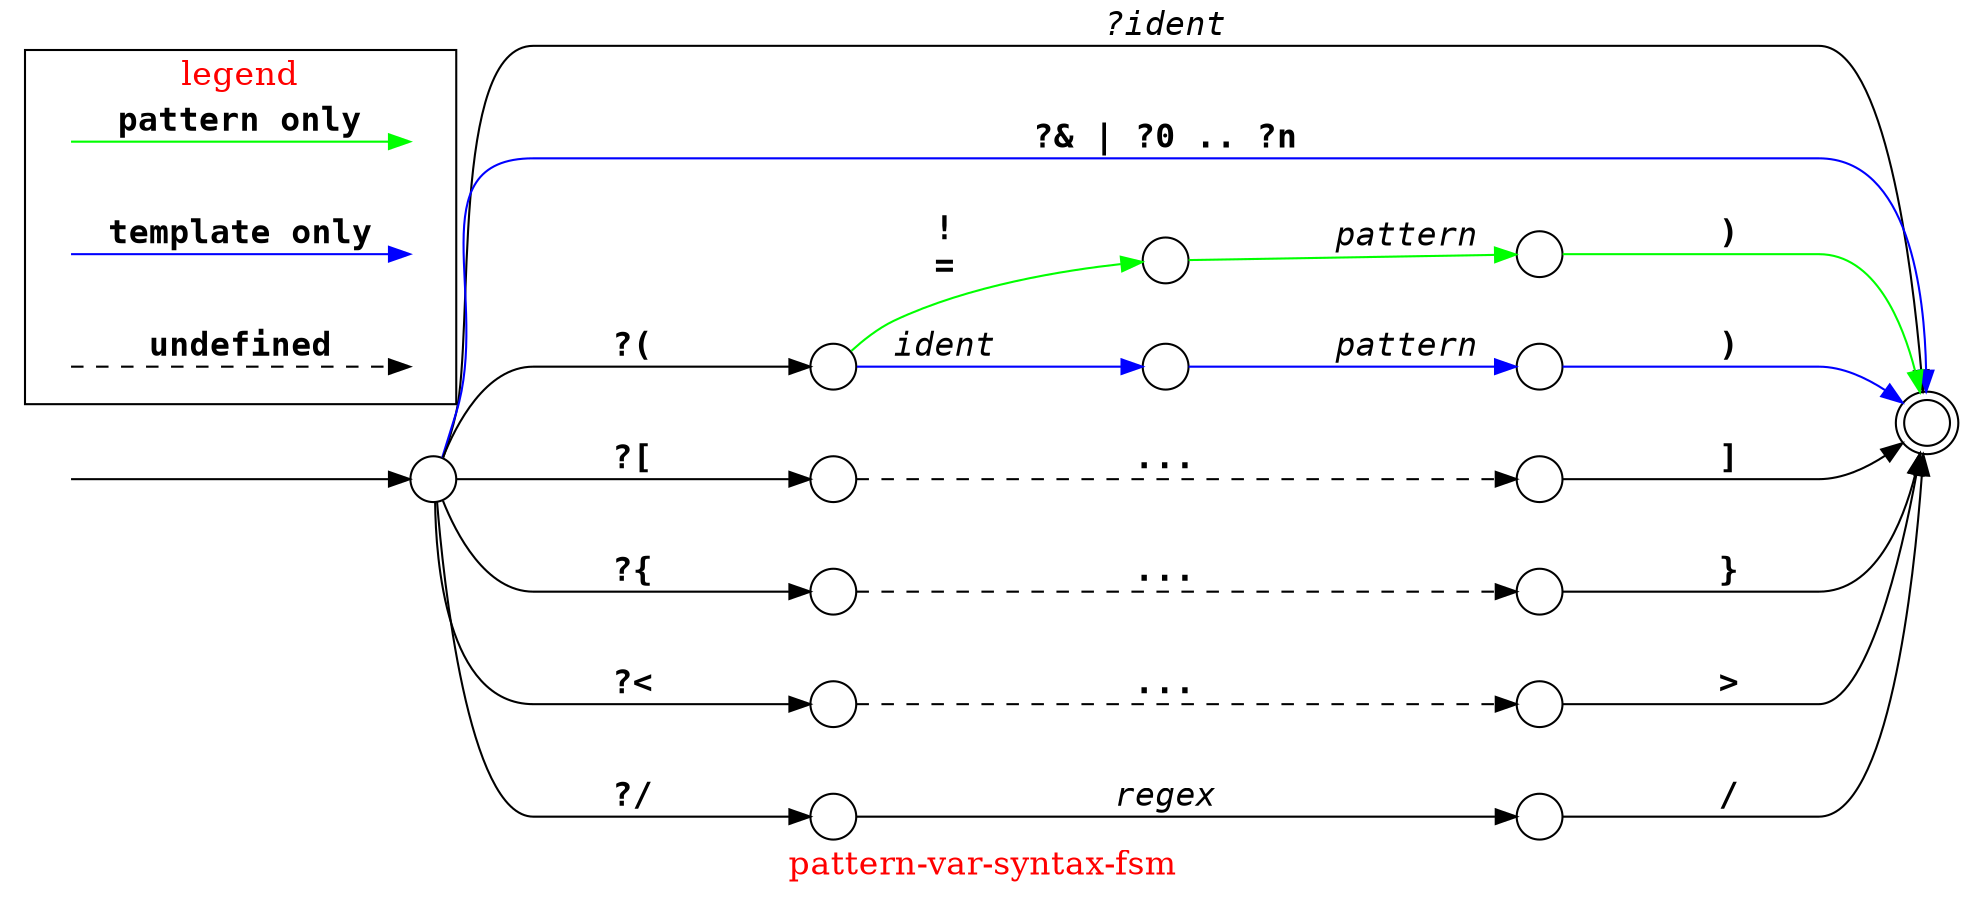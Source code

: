 // Copyright (C) 2007 - 2015 Robert Nielsen <robert@dakota.org>
//
// Licensed under the Apache License, Version 2.0 (the "License");
// you may not use this file except in compliance with the License.
// You may obtain a copy of the License at
//
//      http://www.apache.org/licenses/LICENSE-2.0
//
// Unless required by applicable law or agreed to in writing, software
// distributed under the License is distributed on an "AS IS" BASIS,
// WITHOUT WARRANTIES OR CONDITIONS OF ANY KIND, either express or implied.
// See the License for the specific language governing permissions and
// limitations under the License.

// ?ident           // equivalent to ?{ident} ?
// ?(!|=   pattern) // look-around assertion (only in pattern)
// ?(:     pattern) // grouping, but not for ?1, ?2, etc
// ?(ident pattern) // template call with arguments (only in template)
// ?/regex/
// ?{ ... }
// ?[ ... ]
// ?< ... >
// ?0 (or ?& ?)
// ?1 - ?n // (only in template)
// ??ident
// ?{identifier = token}    // constraint with default
//   operators for ${}: (bash parameter expansion) :- := :? :+
// ?' ... '
// ?" ... "

// how about ?SRC-FILE ?SRC-LINE ?SRC-SCOPE (function/namespace/klass/trait/...)
//           ?FILE     ?LINE     ?MACRO    ?AUX-RULE ?AUX-RULE-NUM ?RULE-NUM

digraph "pattern-var-syntax-fsm" {
  graph [ label = "\G", fontcolor = red, fontsize = 16 ];
  graph [ rankdir = "LR",
          center = true,
          //size = "7.5,10",
          //page = "8.5,11",
        ];

  node [ shape = circle,
         width = 0.6,
         fontsize = 16,
       ];
  node [ label = "", width = 0.3 ]; // comment out this line if you want the node names displayed

  // on OS X/darwin it wants Courier-Bold and Courier-Oblique
  edge [ fontname = "Courier-Bold",
         fontsize = 16,
       ];

  00 [ shape = none, style = invis ];
  50 [ shape = doublecircle ];

  00 -> 10 [ ]; // begin
  20 -> 30 [ label = "!\l=",
             color = green,
             len = 0.5,
           ];
  30 -> 40 [ label = "pattern",
             fontname = "Courier-Oblique",
             color = green,
             len = 0.5,
           ];
  40 -> 50 [ label = ")",
             color = green,
           ];
  20 -> 31 [ label = "ident",
             fontname = "Courier-Oblique",
             color = blue,
             len = 0.5,
           ];
  31 -> 41 [ label = "pattern",
             fontname = "Courier-Oblique",
             color = blue,
             len = 0.5,
           ];
  41 -> 50 [ label = ")",
             color = blue,
           ];
  23 -> 43 [ label = "...",
             style = dashed,
           ];
  24 -> 44 [ label = "...",
             style = dashed,
           ];
  25 -> 45 [ label = "...",
             style = dashed,
           ];
  10 -> 50 [ label = "?ident",
             minlen = 4.0,
             fontname = "Courier-Oblique",
           ];
  10 -> 20 [ label = "?(",
             minlen = 4.0,
           ];
  10 -> 23 [ label = "?[",
             minlen = 4.0,
           ];
  10 -> 24 [ label = "?{",
             minlen = 4.0,
           ];
  10 -> 25 [ label = "?<",
             minlen = 4.0,
           ];
  10 -> 22 [ label = "?/",
             minlen = 4.0,
           ];
  22 -> 42 [ label = "regex",
             fontname = "Courier-Oblique",
           ];
  42 -> 50 [ label = "/",
             minlen = 4.0,
           ];
  10 -> 50 [ label = "?& | ?0 .. ?n",
             color = blue,
           ];
  43 -> 50 [ label = "]",
             minlen = 4.0,
           ];
  44 -> 50 [ label = "}",
             minlen = 4.0,
           ];
  45 -> 50 [ label = ">",
             minlen = 4.0,
           ];

  subgraph { graph [ rank = same ]; 20;     22; 23; 24; 25; }
  subgraph { graph [ rank = same ]; 40; 41; 42; 43; 44; 45; }

  subgraph "cluster-legend" {
    graph [ label = "legend", margin = "0,0" ];
    node [ style = invis, shape = none ];
    n4 -> n5 [ color = green,  label = "pattern only" ];
    n2 -> n3 [ color = blue,   label = "template only" ];
    n0 -> n1 [ style = dashed, label = "undefined" ];
  }
}
